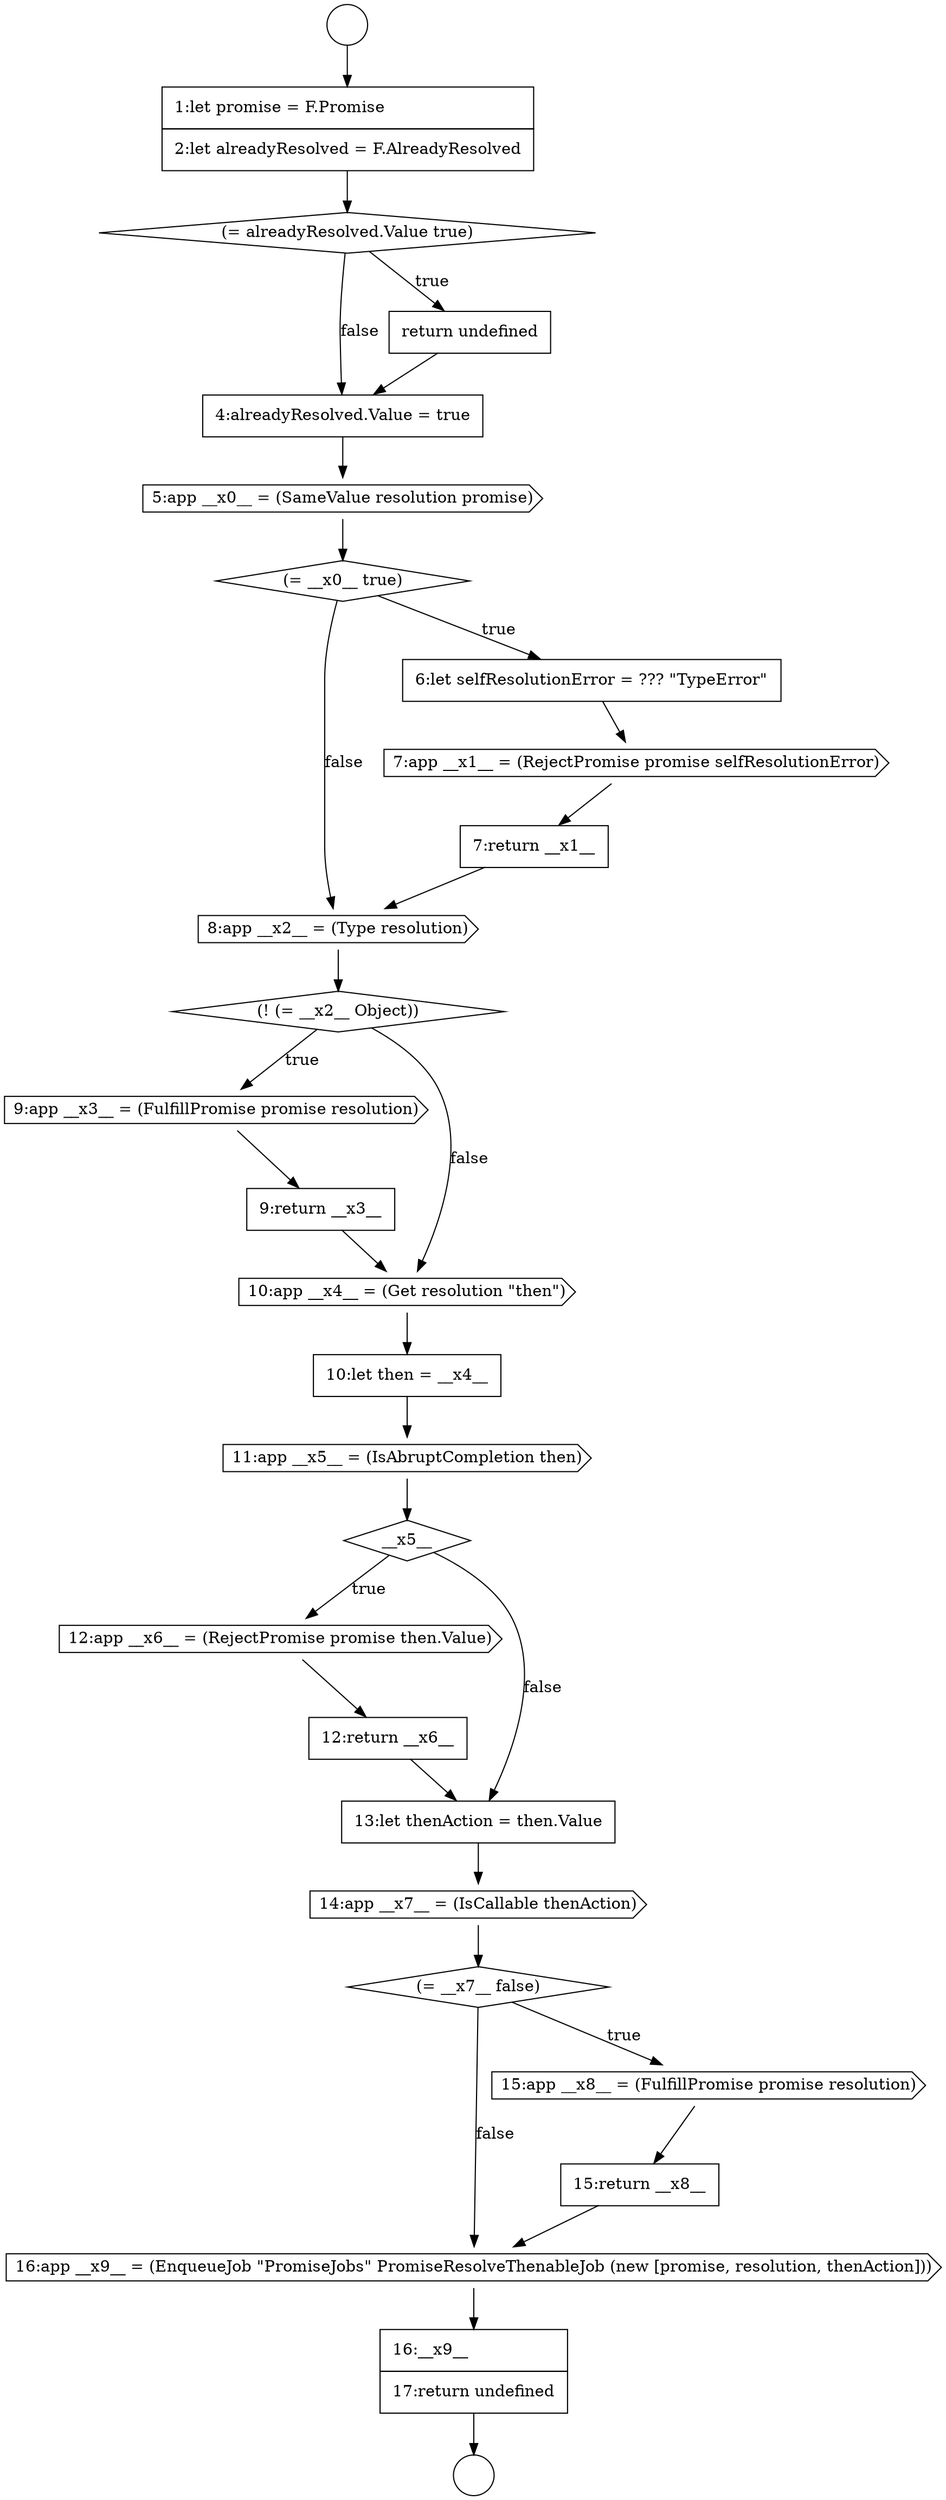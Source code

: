 digraph {
  node16619 [shape=cds, label=<<font color="black">7:app __x1__ = (RejectPromise promise selfResolutionError)</font>> color="black" fillcolor="white" style=filled]
  node16626 [shape=none, margin=0, label=<<font color="black">
    <table border="0" cellborder="1" cellspacing="0" cellpadding="10">
      <tr><td align="left">10:let then = __x4__</td></tr>
    </table>
  </font>> color="black" fillcolor="white" style=filled]
  node16632 [shape=cds, label=<<font color="black">14:app __x7__ = (IsCallable thenAction)</font>> color="black" fillcolor="white" style=filled]
  node16611 [shape=circle label=" " color="black" fillcolor="white" style=filled]
  node16621 [shape=cds, label=<<font color="black">8:app __x2__ = (Type resolution)</font>> color="black" fillcolor="white" style=filled]
  node16628 [shape=diamond, label=<<font color="black">__x5__</font>> color="black" fillcolor="white" style=filled]
  node16610 [shape=circle label=" " color="black" fillcolor="white" style=filled]
  node16613 [shape=diamond, label=<<font color="black">(= alreadyResolved.Value true)</font>> color="black" fillcolor="white" style=filled]
  node16630 [shape=none, margin=0, label=<<font color="black">
    <table border="0" cellborder="1" cellspacing="0" cellpadding="10">
      <tr><td align="left">12:return __x6__</td></tr>
    </table>
  </font>> color="black" fillcolor="white" style=filled]
  node16623 [shape=cds, label=<<font color="black">9:app __x3__ = (FulfillPromise promise resolution)</font>> color="black" fillcolor="white" style=filled]
  node16636 [shape=cds, label=<<font color="black">16:app __x9__ = (EnqueueJob &quot;PromiseJobs&quot; PromiseResolveThenableJob (new [promise, resolution, thenAction]))</font>> color="black" fillcolor="white" style=filled]
  node16633 [shape=diamond, label=<<font color="black">(= __x7__ false)</font>> color="black" fillcolor="white" style=filled]
  node16616 [shape=cds, label=<<font color="black">5:app __x0__ = (SameValue resolution promise)</font>> color="black" fillcolor="white" style=filled]
  node16629 [shape=cds, label=<<font color="black">12:app __x6__ = (RejectPromise promise then.Value)</font>> color="black" fillcolor="white" style=filled]
  node16620 [shape=none, margin=0, label=<<font color="black">
    <table border="0" cellborder="1" cellspacing="0" cellpadding="10">
      <tr><td align="left">7:return __x1__</td></tr>
    </table>
  </font>> color="black" fillcolor="white" style=filled]
  node16625 [shape=cds, label=<<font color="black">10:app __x4__ = (Get resolution &quot;then&quot;)</font>> color="black" fillcolor="white" style=filled]
  node16624 [shape=none, margin=0, label=<<font color="black">
    <table border="0" cellborder="1" cellspacing="0" cellpadding="10">
      <tr><td align="left">9:return __x3__</td></tr>
    </table>
  </font>> color="black" fillcolor="white" style=filled]
  node16615 [shape=none, margin=0, label=<<font color="black">
    <table border="0" cellborder="1" cellspacing="0" cellpadding="10">
      <tr><td align="left">4:alreadyResolved.Value = true</td></tr>
    </table>
  </font>> color="black" fillcolor="white" style=filled]
  node16637 [shape=none, margin=0, label=<<font color="black">
    <table border="0" cellborder="1" cellspacing="0" cellpadding="10">
      <tr><td align="left">16:__x9__</td></tr>
      <tr><td align="left">17:return undefined</td></tr>
    </table>
  </font>> color="black" fillcolor="white" style=filled]
  node16612 [shape=none, margin=0, label=<<font color="black">
    <table border="0" cellborder="1" cellspacing="0" cellpadding="10">
      <tr><td align="left">1:let promise = F.Promise</td></tr>
      <tr><td align="left">2:let alreadyResolved = F.AlreadyResolved</td></tr>
    </table>
  </font>> color="black" fillcolor="white" style=filled]
  node16617 [shape=diamond, label=<<font color="black">(= __x0__ true)</font>> color="black" fillcolor="white" style=filled]
  node16634 [shape=cds, label=<<font color="black">15:app __x8__ = (FulfillPromise promise resolution)</font>> color="black" fillcolor="white" style=filled]
  node16631 [shape=none, margin=0, label=<<font color="black">
    <table border="0" cellborder="1" cellspacing="0" cellpadding="10">
      <tr><td align="left">13:let thenAction = then.Value</td></tr>
    </table>
  </font>> color="black" fillcolor="white" style=filled]
  node16618 [shape=none, margin=0, label=<<font color="black">
    <table border="0" cellborder="1" cellspacing="0" cellpadding="10">
      <tr><td align="left">6:let selfResolutionError = ??? &quot;TypeError&quot;</td></tr>
    </table>
  </font>> color="black" fillcolor="white" style=filled]
  node16635 [shape=none, margin=0, label=<<font color="black">
    <table border="0" cellborder="1" cellspacing="0" cellpadding="10">
      <tr><td align="left">15:return __x8__</td></tr>
    </table>
  </font>> color="black" fillcolor="white" style=filled]
  node16614 [shape=none, margin=0, label=<<font color="black">
    <table border="0" cellborder="1" cellspacing="0" cellpadding="10">
      <tr><td align="left">return undefined</td></tr>
    </table>
  </font>> color="black" fillcolor="white" style=filled]
  node16627 [shape=cds, label=<<font color="black">11:app __x5__ = (IsAbruptCompletion then)</font>> color="black" fillcolor="white" style=filled]
  node16622 [shape=diamond, label=<<font color="black">(! (= __x2__ Object))</font>> color="black" fillcolor="white" style=filled]
  node16624 -> node16625 [ color="black"]
  node16615 -> node16616 [ color="black"]
  node16612 -> node16613 [ color="black"]
  node16637 -> node16611 [ color="black"]
  node16631 -> node16632 [ color="black"]
  node16619 -> node16620 [ color="black"]
  node16626 -> node16627 [ color="black"]
  node16613 -> node16614 [label=<<font color="black">true</font>> color="black"]
  node16613 -> node16615 [label=<<font color="black">false</font>> color="black"]
  node16630 -> node16631 [ color="black"]
  node16616 -> node16617 [ color="black"]
  node16634 -> node16635 [ color="black"]
  node16620 -> node16621 [ color="black"]
  node16635 -> node16636 [ color="black"]
  node16632 -> node16633 [ color="black"]
  node16617 -> node16618 [label=<<font color="black">true</font>> color="black"]
  node16617 -> node16621 [label=<<font color="black">false</font>> color="black"]
  node16628 -> node16629 [label=<<font color="black">true</font>> color="black"]
  node16628 -> node16631 [label=<<font color="black">false</font>> color="black"]
  node16625 -> node16626 [ color="black"]
  node16614 -> node16615 [ color="black"]
  node16610 -> node16612 [ color="black"]
  node16623 -> node16624 [ color="black"]
  node16633 -> node16634 [label=<<font color="black">true</font>> color="black"]
  node16633 -> node16636 [label=<<font color="black">false</font>> color="black"]
  node16629 -> node16630 [ color="black"]
  node16636 -> node16637 [ color="black"]
  node16618 -> node16619 [ color="black"]
  node16627 -> node16628 [ color="black"]
  node16621 -> node16622 [ color="black"]
  node16622 -> node16623 [label=<<font color="black">true</font>> color="black"]
  node16622 -> node16625 [label=<<font color="black">false</font>> color="black"]
}
